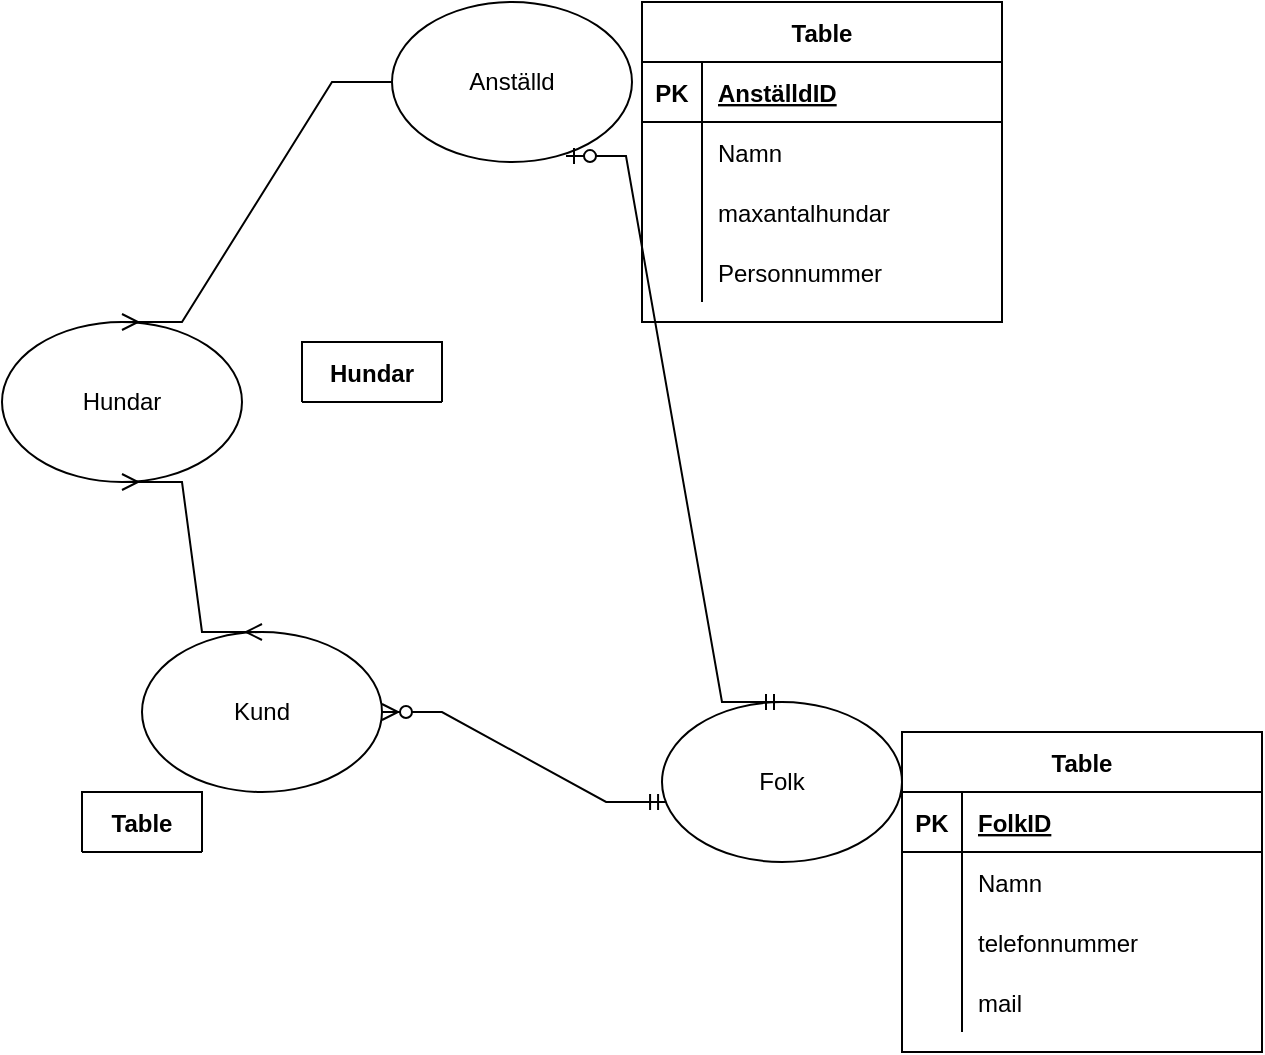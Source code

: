 <mxfile version="15.7.3" type="github">
  <diagram id="aFDLd08AAqr8HhbTjqs7" name="Page-1">
    <mxGraphModel dx="2942" dy="1122" grid="1" gridSize="10" guides="1" tooltips="1" connect="1" arrows="1" fold="1" page="1" pageScale="1" pageWidth="827" pageHeight="1169" math="0" shadow="0">
      <root>
        <mxCell id="0" />
        <mxCell id="1" parent="0" />
        <mxCell id="1PxV2pl_Q4sbbjhWXT6G-1" value="Hundar" style="ellipse;whiteSpace=wrap;html=1;" vertex="1" parent="1">
          <mxGeometry x="150" y="220" width="120" height="80" as="geometry" />
        </mxCell>
        <mxCell id="1PxV2pl_Q4sbbjhWXT6G-12" value="Hundar" style="shape=table;startSize=30;container=1;collapsible=1;childLayout=tableLayout;fixedRows=1;rowLines=0;fontStyle=1;align=center;resizeLast=1;" vertex="1" collapsed="1" parent="1">
          <mxGeometry x="300" y="230" width="70" height="30" as="geometry">
            <mxRectangle x="300" y="230" width="180" height="320" as="alternateBounds" />
          </mxGeometry>
        </mxCell>
        <mxCell id="1PxV2pl_Q4sbbjhWXT6G-13" value="" style="shape=partialRectangle;collapsible=0;dropTarget=0;pointerEvents=0;fillColor=none;top=0;left=0;bottom=1;right=0;points=[[0,0.5],[1,0.5]];portConstraint=eastwest;" vertex="1" parent="1PxV2pl_Q4sbbjhWXT6G-12">
          <mxGeometry y="30" width="180" height="30" as="geometry" />
        </mxCell>
        <mxCell id="1PxV2pl_Q4sbbjhWXT6G-14" value="PK" style="shape=partialRectangle;connectable=0;fillColor=none;top=0;left=0;bottom=0;right=0;fontStyle=1;overflow=hidden;" vertex="1" parent="1PxV2pl_Q4sbbjhWXT6G-13">
          <mxGeometry width="30" height="30" as="geometry">
            <mxRectangle width="30" height="30" as="alternateBounds" />
          </mxGeometry>
        </mxCell>
        <mxCell id="1PxV2pl_Q4sbbjhWXT6G-15" value="HundID" style="shape=partialRectangle;connectable=0;fillColor=none;top=0;left=0;bottom=0;right=0;align=left;spacingLeft=6;fontStyle=5;overflow=hidden;" vertex="1" parent="1PxV2pl_Q4sbbjhWXT6G-13">
          <mxGeometry x="30" width="150" height="30" as="geometry">
            <mxRectangle width="150" height="30" as="alternateBounds" />
          </mxGeometry>
        </mxCell>
        <mxCell id="1PxV2pl_Q4sbbjhWXT6G-16" value="" style="shape=partialRectangle;collapsible=0;dropTarget=0;pointerEvents=0;fillColor=none;top=0;left=0;bottom=0;right=0;points=[[0,0.5],[1,0.5]];portConstraint=eastwest;" vertex="1" parent="1PxV2pl_Q4sbbjhWXT6G-12">
          <mxGeometry y="60" width="180" height="30" as="geometry" />
        </mxCell>
        <mxCell id="1PxV2pl_Q4sbbjhWXT6G-17" value="" style="shape=partialRectangle;connectable=0;fillColor=none;top=0;left=0;bottom=0;right=0;editable=1;overflow=hidden;" vertex="1" parent="1PxV2pl_Q4sbbjhWXT6G-16">
          <mxGeometry width="30" height="30" as="geometry">
            <mxRectangle width="30" height="30" as="alternateBounds" />
          </mxGeometry>
        </mxCell>
        <mxCell id="1PxV2pl_Q4sbbjhWXT6G-18" value="ras" style="shape=partialRectangle;connectable=0;fillColor=none;top=0;left=0;bottom=0;right=0;align=left;spacingLeft=6;overflow=hidden;" vertex="1" parent="1PxV2pl_Q4sbbjhWXT6G-16">
          <mxGeometry x="30" width="150" height="30" as="geometry">
            <mxRectangle width="150" height="30" as="alternateBounds" />
          </mxGeometry>
        </mxCell>
        <mxCell id="1PxV2pl_Q4sbbjhWXT6G-19" value="" style="shape=partialRectangle;collapsible=0;dropTarget=0;pointerEvents=0;fillColor=none;top=0;left=0;bottom=0;right=0;points=[[0,0.5],[1,0.5]];portConstraint=eastwest;" vertex="1" parent="1PxV2pl_Q4sbbjhWXT6G-12">
          <mxGeometry y="90" width="180" height="30" as="geometry" />
        </mxCell>
        <mxCell id="1PxV2pl_Q4sbbjhWXT6G-20" value="" style="shape=partialRectangle;connectable=0;fillColor=none;top=0;left=0;bottom=0;right=0;editable=1;overflow=hidden;" vertex="1" parent="1PxV2pl_Q4sbbjhWXT6G-19">
          <mxGeometry width="30" height="30" as="geometry">
            <mxRectangle width="30" height="30" as="alternateBounds" />
          </mxGeometry>
        </mxCell>
        <mxCell id="1PxV2pl_Q4sbbjhWXT6G-21" value="ålder" style="shape=partialRectangle;connectable=0;fillColor=none;top=0;left=0;bottom=0;right=0;align=left;spacingLeft=6;overflow=hidden;" vertex="1" parent="1PxV2pl_Q4sbbjhWXT6G-19">
          <mxGeometry x="30" width="150" height="30" as="geometry">
            <mxRectangle width="150" height="30" as="alternateBounds" />
          </mxGeometry>
        </mxCell>
        <mxCell id="1PxV2pl_Q4sbbjhWXT6G-22" value="" style="shape=partialRectangle;collapsible=0;dropTarget=0;pointerEvents=0;fillColor=none;top=0;left=0;bottom=0;right=0;points=[[0,0.5],[1,0.5]];portConstraint=eastwest;" vertex="1" parent="1PxV2pl_Q4sbbjhWXT6G-12">
          <mxGeometry y="120" width="180" height="110" as="geometry" />
        </mxCell>
        <mxCell id="1PxV2pl_Q4sbbjhWXT6G-23" value="" style="shape=partialRectangle;connectable=0;fillColor=none;top=0;left=0;bottom=0;right=0;editable=1;overflow=hidden;" vertex="1" parent="1PxV2pl_Q4sbbjhWXT6G-22">
          <mxGeometry width="30" height="110" as="geometry">
            <mxRectangle width="30" height="110" as="alternateBounds" />
          </mxGeometry>
        </mxCell>
        <mxCell id="1PxV2pl_Q4sbbjhWXT6G-24" value="kön&#xa;&#xa;agressiv &#xa;&#xa;Namn" style="shape=partialRectangle;connectable=0;fillColor=none;top=0;left=0;bottom=0;right=0;align=left;spacingLeft=6;overflow=hidden;" vertex="1" parent="1PxV2pl_Q4sbbjhWXT6G-22">
          <mxGeometry x="30" width="150" height="110" as="geometry">
            <mxRectangle width="150" height="110" as="alternateBounds" />
          </mxGeometry>
        </mxCell>
        <mxCell id="1PxV2pl_Q4sbbjhWXT6G-27" value="Anställd" style="ellipse;whiteSpace=wrap;html=1;" vertex="1" parent="1">
          <mxGeometry x="345" y="60" width="120" height="80" as="geometry" />
        </mxCell>
        <mxCell id="1PxV2pl_Q4sbbjhWXT6G-28" value="Table" style="shape=table;startSize=30;container=1;collapsible=1;childLayout=tableLayout;fixedRows=1;rowLines=0;fontStyle=1;align=center;resizeLast=1;" vertex="1" parent="1">
          <mxGeometry x="470" y="60" width="180" height="160" as="geometry">
            <mxRectangle x="470" y="60" width="60" height="30" as="alternateBounds" />
          </mxGeometry>
        </mxCell>
        <mxCell id="1PxV2pl_Q4sbbjhWXT6G-29" value="" style="shape=partialRectangle;collapsible=0;dropTarget=0;pointerEvents=0;fillColor=none;top=0;left=0;bottom=1;right=0;points=[[0,0.5],[1,0.5]];portConstraint=eastwest;" vertex="1" parent="1PxV2pl_Q4sbbjhWXT6G-28">
          <mxGeometry y="30" width="180" height="30" as="geometry" />
        </mxCell>
        <mxCell id="1PxV2pl_Q4sbbjhWXT6G-30" value="PK" style="shape=partialRectangle;connectable=0;fillColor=none;top=0;left=0;bottom=0;right=0;fontStyle=1;overflow=hidden;" vertex="1" parent="1PxV2pl_Q4sbbjhWXT6G-29">
          <mxGeometry width="30" height="30" as="geometry">
            <mxRectangle width="30" height="30" as="alternateBounds" />
          </mxGeometry>
        </mxCell>
        <mxCell id="1PxV2pl_Q4sbbjhWXT6G-31" value="AnställdID" style="shape=partialRectangle;connectable=0;fillColor=none;top=0;left=0;bottom=0;right=0;align=left;spacingLeft=6;fontStyle=5;overflow=hidden;" vertex="1" parent="1PxV2pl_Q4sbbjhWXT6G-29">
          <mxGeometry x="30" width="150" height="30" as="geometry">
            <mxRectangle width="150" height="30" as="alternateBounds" />
          </mxGeometry>
        </mxCell>
        <mxCell id="1PxV2pl_Q4sbbjhWXT6G-32" value="" style="shape=partialRectangle;collapsible=0;dropTarget=0;pointerEvents=0;fillColor=none;top=0;left=0;bottom=0;right=0;points=[[0,0.5],[1,0.5]];portConstraint=eastwest;" vertex="1" parent="1PxV2pl_Q4sbbjhWXT6G-28">
          <mxGeometry y="60" width="180" height="30" as="geometry" />
        </mxCell>
        <mxCell id="1PxV2pl_Q4sbbjhWXT6G-33" value="" style="shape=partialRectangle;connectable=0;fillColor=none;top=0;left=0;bottom=0;right=0;editable=1;overflow=hidden;" vertex="1" parent="1PxV2pl_Q4sbbjhWXT6G-32">
          <mxGeometry width="30" height="30" as="geometry">
            <mxRectangle width="30" height="30" as="alternateBounds" />
          </mxGeometry>
        </mxCell>
        <mxCell id="1PxV2pl_Q4sbbjhWXT6G-34" value="Namn" style="shape=partialRectangle;connectable=0;fillColor=none;top=0;left=0;bottom=0;right=0;align=left;spacingLeft=6;overflow=hidden;" vertex="1" parent="1PxV2pl_Q4sbbjhWXT6G-32">
          <mxGeometry x="30" width="150" height="30" as="geometry">
            <mxRectangle width="150" height="30" as="alternateBounds" />
          </mxGeometry>
        </mxCell>
        <mxCell id="1PxV2pl_Q4sbbjhWXT6G-35" value="" style="shape=partialRectangle;collapsible=0;dropTarget=0;pointerEvents=0;fillColor=none;top=0;left=0;bottom=0;right=0;points=[[0,0.5],[1,0.5]];portConstraint=eastwest;" vertex="1" parent="1PxV2pl_Q4sbbjhWXT6G-28">
          <mxGeometry y="90" width="180" height="30" as="geometry" />
        </mxCell>
        <mxCell id="1PxV2pl_Q4sbbjhWXT6G-36" value="" style="shape=partialRectangle;connectable=0;fillColor=none;top=0;left=0;bottom=0;right=0;editable=1;overflow=hidden;" vertex="1" parent="1PxV2pl_Q4sbbjhWXT6G-35">
          <mxGeometry width="30" height="30" as="geometry">
            <mxRectangle width="30" height="30" as="alternateBounds" />
          </mxGeometry>
        </mxCell>
        <mxCell id="1PxV2pl_Q4sbbjhWXT6G-37" value="maxantalhundar" style="shape=partialRectangle;connectable=0;fillColor=none;top=0;left=0;bottom=0;right=0;align=left;spacingLeft=6;overflow=hidden;" vertex="1" parent="1PxV2pl_Q4sbbjhWXT6G-35">
          <mxGeometry x="30" width="150" height="30" as="geometry">
            <mxRectangle width="150" height="30" as="alternateBounds" />
          </mxGeometry>
        </mxCell>
        <mxCell id="1PxV2pl_Q4sbbjhWXT6G-38" value="" style="shape=partialRectangle;collapsible=0;dropTarget=0;pointerEvents=0;fillColor=none;top=0;left=0;bottom=0;right=0;points=[[0,0.5],[1,0.5]];portConstraint=eastwest;" vertex="1" parent="1PxV2pl_Q4sbbjhWXT6G-28">
          <mxGeometry y="120" width="180" height="30" as="geometry" />
        </mxCell>
        <mxCell id="1PxV2pl_Q4sbbjhWXT6G-39" value="" style="shape=partialRectangle;connectable=0;fillColor=none;top=0;left=0;bottom=0;right=0;editable=1;overflow=hidden;" vertex="1" parent="1PxV2pl_Q4sbbjhWXT6G-38">
          <mxGeometry width="30" height="30" as="geometry">
            <mxRectangle width="30" height="30" as="alternateBounds" />
          </mxGeometry>
        </mxCell>
        <mxCell id="1PxV2pl_Q4sbbjhWXT6G-40" value="Personnummer" style="shape=partialRectangle;connectable=0;fillColor=none;top=0;left=0;bottom=0;right=0;align=left;spacingLeft=6;overflow=hidden;" vertex="1" parent="1PxV2pl_Q4sbbjhWXT6G-38">
          <mxGeometry x="30" width="150" height="30" as="geometry">
            <mxRectangle width="150" height="30" as="alternateBounds" />
          </mxGeometry>
        </mxCell>
        <mxCell id="1PxV2pl_Q4sbbjhWXT6G-42" value="" style="edgeStyle=entityRelationEdgeStyle;fontSize=12;html=1;endArrow=ERmany;rounded=0;entryX=0.5;entryY=0;entryDx=0;entryDy=0;" edge="1" parent="1" source="1PxV2pl_Q4sbbjhWXT6G-27" target="1PxV2pl_Q4sbbjhWXT6G-1">
          <mxGeometry width="100" height="100" relative="1" as="geometry">
            <mxPoint x="200" y="200" as="sourcePoint" />
            <mxPoint x="300" y="100" as="targetPoint" />
          </mxGeometry>
        </mxCell>
        <mxCell id="1PxV2pl_Q4sbbjhWXT6G-43" value="Folk" style="ellipse;whiteSpace=wrap;html=1;" vertex="1" parent="1">
          <mxGeometry x="480" y="410" width="120" height="80" as="geometry" />
        </mxCell>
        <mxCell id="1PxV2pl_Q4sbbjhWXT6G-44" value="Table" style="shape=table;startSize=30;container=1;collapsible=1;childLayout=tableLayout;fixedRows=1;rowLines=0;fontStyle=1;align=center;resizeLast=1;" vertex="1" parent="1">
          <mxGeometry x="600" y="425" width="180" height="160" as="geometry">
            <mxRectangle x="600" y="425" width="60" height="30" as="alternateBounds" />
          </mxGeometry>
        </mxCell>
        <mxCell id="1PxV2pl_Q4sbbjhWXT6G-45" value="" style="shape=partialRectangle;collapsible=0;dropTarget=0;pointerEvents=0;fillColor=none;top=0;left=0;bottom=1;right=0;points=[[0,0.5],[1,0.5]];portConstraint=eastwest;" vertex="1" parent="1PxV2pl_Q4sbbjhWXT6G-44">
          <mxGeometry y="30" width="180" height="30" as="geometry" />
        </mxCell>
        <mxCell id="1PxV2pl_Q4sbbjhWXT6G-46" value="PK" style="shape=partialRectangle;connectable=0;fillColor=none;top=0;left=0;bottom=0;right=0;fontStyle=1;overflow=hidden;" vertex="1" parent="1PxV2pl_Q4sbbjhWXT6G-45">
          <mxGeometry width="30" height="30" as="geometry">
            <mxRectangle width="30" height="30" as="alternateBounds" />
          </mxGeometry>
        </mxCell>
        <mxCell id="1PxV2pl_Q4sbbjhWXT6G-47" value="FolkID" style="shape=partialRectangle;connectable=0;fillColor=none;top=0;left=0;bottom=0;right=0;align=left;spacingLeft=6;fontStyle=5;overflow=hidden;" vertex="1" parent="1PxV2pl_Q4sbbjhWXT6G-45">
          <mxGeometry x="30" width="150" height="30" as="geometry">
            <mxRectangle width="150" height="30" as="alternateBounds" />
          </mxGeometry>
        </mxCell>
        <mxCell id="1PxV2pl_Q4sbbjhWXT6G-48" value="" style="shape=partialRectangle;collapsible=0;dropTarget=0;pointerEvents=0;fillColor=none;top=0;left=0;bottom=0;right=0;points=[[0,0.5],[1,0.5]];portConstraint=eastwest;" vertex="1" parent="1PxV2pl_Q4sbbjhWXT6G-44">
          <mxGeometry y="60" width="180" height="30" as="geometry" />
        </mxCell>
        <mxCell id="1PxV2pl_Q4sbbjhWXT6G-49" value="" style="shape=partialRectangle;connectable=0;fillColor=none;top=0;left=0;bottom=0;right=0;editable=1;overflow=hidden;" vertex="1" parent="1PxV2pl_Q4sbbjhWXT6G-48">
          <mxGeometry width="30" height="30" as="geometry">
            <mxRectangle width="30" height="30" as="alternateBounds" />
          </mxGeometry>
        </mxCell>
        <mxCell id="1PxV2pl_Q4sbbjhWXT6G-50" value="Namn" style="shape=partialRectangle;connectable=0;fillColor=none;top=0;left=0;bottom=0;right=0;align=left;spacingLeft=6;overflow=hidden;" vertex="1" parent="1PxV2pl_Q4sbbjhWXT6G-48">
          <mxGeometry x="30" width="150" height="30" as="geometry">
            <mxRectangle width="150" height="30" as="alternateBounds" />
          </mxGeometry>
        </mxCell>
        <mxCell id="1PxV2pl_Q4sbbjhWXT6G-51" value="" style="shape=partialRectangle;collapsible=0;dropTarget=0;pointerEvents=0;fillColor=none;top=0;left=0;bottom=0;right=0;points=[[0,0.5],[1,0.5]];portConstraint=eastwest;" vertex="1" parent="1PxV2pl_Q4sbbjhWXT6G-44">
          <mxGeometry y="90" width="180" height="30" as="geometry" />
        </mxCell>
        <mxCell id="1PxV2pl_Q4sbbjhWXT6G-52" value="" style="shape=partialRectangle;connectable=0;fillColor=none;top=0;left=0;bottom=0;right=0;editable=1;overflow=hidden;" vertex="1" parent="1PxV2pl_Q4sbbjhWXT6G-51">
          <mxGeometry width="30" height="30" as="geometry">
            <mxRectangle width="30" height="30" as="alternateBounds" />
          </mxGeometry>
        </mxCell>
        <mxCell id="1PxV2pl_Q4sbbjhWXT6G-53" value="telefonnummer" style="shape=partialRectangle;connectable=0;fillColor=none;top=0;left=0;bottom=0;right=0;align=left;spacingLeft=6;overflow=hidden;" vertex="1" parent="1PxV2pl_Q4sbbjhWXT6G-51">
          <mxGeometry x="30" width="150" height="30" as="geometry">
            <mxRectangle width="150" height="30" as="alternateBounds" />
          </mxGeometry>
        </mxCell>
        <mxCell id="1PxV2pl_Q4sbbjhWXT6G-54" value="" style="shape=partialRectangle;collapsible=0;dropTarget=0;pointerEvents=0;fillColor=none;top=0;left=0;bottom=0;right=0;points=[[0,0.5],[1,0.5]];portConstraint=eastwest;" vertex="1" parent="1PxV2pl_Q4sbbjhWXT6G-44">
          <mxGeometry y="120" width="180" height="30" as="geometry" />
        </mxCell>
        <mxCell id="1PxV2pl_Q4sbbjhWXT6G-55" value="" style="shape=partialRectangle;connectable=0;fillColor=none;top=0;left=0;bottom=0;right=0;editable=1;overflow=hidden;" vertex="1" parent="1PxV2pl_Q4sbbjhWXT6G-54">
          <mxGeometry width="30" height="30" as="geometry">
            <mxRectangle width="30" height="30" as="alternateBounds" />
          </mxGeometry>
        </mxCell>
        <mxCell id="1PxV2pl_Q4sbbjhWXT6G-56" value="mail" style="shape=partialRectangle;connectable=0;fillColor=none;top=0;left=0;bottom=0;right=0;align=left;spacingLeft=6;overflow=hidden;" vertex="1" parent="1PxV2pl_Q4sbbjhWXT6G-54">
          <mxGeometry x="30" width="150" height="30" as="geometry">
            <mxRectangle width="150" height="30" as="alternateBounds" />
          </mxGeometry>
        </mxCell>
        <mxCell id="1PxV2pl_Q4sbbjhWXT6G-57" value="" style="edgeStyle=entityRelationEdgeStyle;fontSize=12;html=1;endArrow=ERzeroToOne;startArrow=ERmandOne;rounded=0;entryX=0.725;entryY=0.963;entryDx=0;entryDy=0;entryPerimeter=0;exitX=0.5;exitY=0;exitDx=0;exitDy=0;" edge="1" parent="1" source="1PxV2pl_Q4sbbjhWXT6G-43" target="1PxV2pl_Q4sbbjhWXT6G-27">
          <mxGeometry width="100" height="100" relative="1" as="geometry">
            <mxPoint x="480" y="300" as="sourcePoint" />
            <mxPoint x="580" y="200" as="targetPoint" />
          </mxGeometry>
        </mxCell>
        <mxCell id="1PxV2pl_Q4sbbjhWXT6G-58" value="" style="edgeStyle=entityRelationEdgeStyle;fontSize=12;html=1;endArrow=ERzeroToMany;startArrow=ERmandOne;rounded=0;exitX=0.017;exitY=0.625;exitDx=0;exitDy=0;exitPerimeter=0;" edge="1" parent="1" source="1PxV2pl_Q4sbbjhWXT6G-43" target="1PxV2pl_Q4sbbjhWXT6G-59">
          <mxGeometry width="100" height="100" relative="1" as="geometry">
            <mxPoint x="300" y="520" as="sourcePoint" />
            <mxPoint x="400" y="420" as="targetPoint" />
          </mxGeometry>
        </mxCell>
        <mxCell id="1PxV2pl_Q4sbbjhWXT6G-59" value="Kund" style="ellipse;whiteSpace=wrap;html=1;" vertex="1" parent="1">
          <mxGeometry x="220" y="375" width="120" height="80" as="geometry" />
        </mxCell>
        <mxCell id="1PxV2pl_Q4sbbjhWXT6G-60" value="Table" style="shape=table;startSize=30;container=1;collapsible=1;childLayout=tableLayout;fixedRows=1;rowLines=0;fontStyle=1;align=center;resizeLast=1;" vertex="1" collapsed="1" parent="1">
          <mxGeometry x="190" y="455" width="60" height="30" as="geometry">
            <mxRectangle x="190" y="455" width="180" height="150" as="alternateBounds" />
          </mxGeometry>
        </mxCell>
        <mxCell id="1PxV2pl_Q4sbbjhWXT6G-61" value="" style="shape=partialRectangle;collapsible=0;dropTarget=0;pointerEvents=0;fillColor=none;top=0;left=0;bottom=1;right=0;points=[[0,0.5],[1,0.5]];portConstraint=eastwest;" vertex="1" parent="1PxV2pl_Q4sbbjhWXT6G-60">
          <mxGeometry y="30" width="180" height="30" as="geometry" />
        </mxCell>
        <mxCell id="1PxV2pl_Q4sbbjhWXT6G-62" value="PK" style="shape=partialRectangle;connectable=0;fillColor=none;top=0;left=0;bottom=0;right=0;fontStyle=1;overflow=hidden;" vertex="1" parent="1PxV2pl_Q4sbbjhWXT6G-61">
          <mxGeometry width="30" height="30" as="geometry">
            <mxRectangle width="30" height="30" as="alternateBounds" />
          </mxGeometry>
        </mxCell>
        <mxCell id="1PxV2pl_Q4sbbjhWXT6G-63" value="UniqueID" style="shape=partialRectangle;connectable=0;fillColor=none;top=0;left=0;bottom=0;right=0;align=left;spacingLeft=6;fontStyle=5;overflow=hidden;" vertex="1" parent="1PxV2pl_Q4sbbjhWXT6G-61">
          <mxGeometry x="30" width="150" height="30" as="geometry">
            <mxRectangle width="150" height="30" as="alternateBounds" />
          </mxGeometry>
        </mxCell>
        <mxCell id="1PxV2pl_Q4sbbjhWXT6G-64" value="" style="shape=partialRectangle;collapsible=0;dropTarget=0;pointerEvents=0;fillColor=none;top=0;left=0;bottom=0;right=0;points=[[0,0.5],[1,0.5]];portConstraint=eastwest;" vertex="1" parent="1PxV2pl_Q4sbbjhWXT6G-60">
          <mxGeometry y="60" width="180" height="30" as="geometry" />
        </mxCell>
        <mxCell id="1PxV2pl_Q4sbbjhWXT6G-65" value="FK" style="shape=partialRectangle;connectable=0;fillColor=none;top=0;left=0;bottom=0;right=0;editable=1;overflow=hidden;" vertex="1" parent="1PxV2pl_Q4sbbjhWXT6G-64">
          <mxGeometry width="30" height="30" as="geometry">
            <mxRectangle width="30" height="30" as="alternateBounds" />
          </mxGeometry>
        </mxCell>
        <mxCell id="1PxV2pl_Q4sbbjhWXT6G-66" value="Folkid" style="shape=partialRectangle;connectable=0;fillColor=none;top=0;left=0;bottom=0;right=0;align=left;spacingLeft=6;overflow=hidden;" vertex="1" parent="1PxV2pl_Q4sbbjhWXT6G-64">
          <mxGeometry x="30" width="150" height="30" as="geometry">
            <mxRectangle width="150" height="30" as="alternateBounds" />
          </mxGeometry>
        </mxCell>
        <mxCell id="1PxV2pl_Q4sbbjhWXT6G-67" value="" style="shape=partialRectangle;collapsible=0;dropTarget=0;pointerEvents=0;fillColor=none;top=0;left=0;bottom=0;right=0;points=[[0,0.5],[1,0.5]];portConstraint=eastwest;" vertex="1" parent="1PxV2pl_Q4sbbjhWXT6G-60">
          <mxGeometry y="90" width="180" height="30" as="geometry" />
        </mxCell>
        <mxCell id="1PxV2pl_Q4sbbjhWXT6G-68" value="" style="shape=partialRectangle;connectable=0;fillColor=none;top=0;left=0;bottom=0;right=0;editable=1;overflow=hidden;" vertex="1" parent="1PxV2pl_Q4sbbjhWXT6G-67">
          <mxGeometry width="30" height="30" as="geometry">
            <mxRectangle width="30" height="30" as="alternateBounds" />
          </mxGeometry>
        </mxCell>
        <mxCell id="1PxV2pl_Q4sbbjhWXT6G-69" value="" style="shape=partialRectangle;connectable=0;fillColor=none;top=0;left=0;bottom=0;right=0;align=left;spacingLeft=6;overflow=hidden;" vertex="1" parent="1PxV2pl_Q4sbbjhWXT6G-67">
          <mxGeometry x="30" width="150" height="30" as="geometry">
            <mxRectangle width="150" height="30" as="alternateBounds" />
          </mxGeometry>
        </mxCell>
        <mxCell id="1PxV2pl_Q4sbbjhWXT6G-70" value="" style="shape=partialRectangle;collapsible=0;dropTarget=0;pointerEvents=0;fillColor=none;top=0;left=0;bottom=0;right=0;points=[[0,0.5],[1,0.5]];portConstraint=eastwest;" vertex="1" parent="1PxV2pl_Q4sbbjhWXT6G-60">
          <mxGeometry y="120" width="180" height="30" as="geometry" />
        </mxCell>
        <mxCell id="1PxV2pl_Q4sbbjhWXT6G-71" value="" style="shape=partialRectangle;connectable=0;fillColor=none;top=0;left=0;bottom=0;right=0;editable=1;overflow=hidden;" vertex="1" parent="1PxV2pl_Q4sbbjhWXT6G-70">
          <mxGeometry width="30" height="30" as="geometry">
            <mxRectangle width="30" height="30" as="alternateBounds" />
          </mxGeometry>
        </mxCell>
        <mxCell id="1PxV2pl_Q4sbbjhWXT6G-72" value="" style="shape=partialRectangle;connectable=0;fillColor=none;top=0;left=0;bottom=0;right=0;align=left;spacingLeft=6;overflow=hidden;" vertex="1" parent="1PxV2pl_Q4sbbjhWXT6G-70">
          <mxGeometry x="30" width="150" height="30" as="geometry">
            <mxRectangle width="150" height="30" as="alternateBounds" />
          </mxGeometry>
        </mxCell>
        <mxCell id="1PxV2pl_Q4sbbjhWXT6G-74" value="" style="edgeStyle=entityRelationEdgeStyle;fontSize=12;html=1;endArrow=ERmany;startArrow=ERmany;rounded=0;exitX=0.5;exitY=0;exitDx=0;exitDy=0;entryX=0.5;entryY=1;entryDx=0;entryDy=0;" edge="1" parent="1" source="1PxV2pl_Q4sbbjhWXT6G-59" target="1PxV2pl_Q4sbbjhWXT6G-1">
          <mxGeometry width="100" height="100" relative="1" as="geometry">
            <mxPoint x="150" y="410" as="sourcePoint" />
            <mxPoint x="250" y="310" as="targetPoint" />
          </mxGeometry>
        </mxCell>
      </root>
    </mxGraphModel>
  </diagram>
</mxfile>
